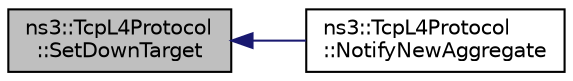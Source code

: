 digraph "ns3::TcpL4Protocol::SetDownTarget"
{
  edge [fontname="Helvetica",fontsize="10",labelfontname="Helvetica",labelfontsize="10"];
  node [fontname="Helvetica",fontsize="10",shape=record];
  rankdir="LR";
  Node1 [label="ns3::TcpL4Protocol\l::SetDownTarget",height=0.2,width=0.4,color="black", fillcolor="grey75", style="filled", fontcolor="black"];
  Node1 -> Node2 [dir="back",color="midnightblue",fontsize="10",style="solid"];
  Node2 [label="ns3::TcpL4Protocol\l::NotifyNewAggregate",height=0.2,width=0.4,color="black", fillcolor="white", style="filled",URL="$df/dc9/classns3_1_1TcpL4Protocol.html#ace34214dade5d0c0c2220ad01866111c",tooltip="Setup socket factory and callbacks when aggregated to a node. "];
}
